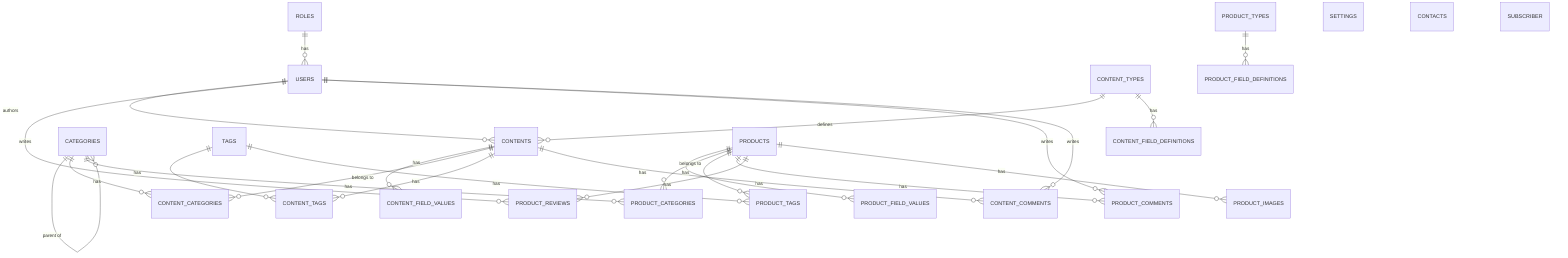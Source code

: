erDiagram
    USERS ||--o{ CONTENTS : authors
    USERS ||--o{ PRODUCT_REVIEWS : writes
    USERS ||--o{ PRODUCT_COMMENTS : writes
    USERS ||--o{ CONTENT_COMMENTS : writes
    ROLES ||--o{ USERS : has

    CATEGORIES ||--o{ CATEGORIES : "parent of"
    CATEGORIES ||--o{ CONTENT_CATEGORIES : has
    CATEGORIES ||--o{ PRODUCT_CATEGORIES : has

    TAGS ||--o{ CONTENT_TAGS : has
    TAGS ||--o{ PRODUCT_TAGS : has

    CONTENT_TYPES ||--o{ CONTENTS : "defines"
    CONTENT_TYPES ||--o{ CONTENT_FIELD_DEFINITIONS : "has"

    CONTENTS ||--o{ CONTENT_FIELD_VALUES : has
    CONTENTS ||--o{ CONTENT_CATEGORIES : "belongs to"
    CONTENTS ||--o{ CONTENT_TAGS : "has"
    CONTENTS ||--o{ CONTENT_COMMENTS : "has"

    PRODUCT_TYPES ||--o{ PRODUCT_FIELD_DEFINITIONS : "has"
    PRODUCTS ||--o{ PRODUCT_FIELD_VALUES : has
    PRODUCTS ||--o{ PRODUCT_CATEGORIES : "belongs to"
    PRODUCTS ||--o{ PRODUCT_TAGS : "has"
    PRODUCTS ||--o{ PRODUCT_COMMENTS : "has"
    PRODUCTS ||--o{ PRODUCT_REVIEWS : "has"
    PRODUCTS ||--o{ PRODUCT_IMAGES : "has"

    SETTINGS 

    CONTACTS 

    SUBSCRIBER